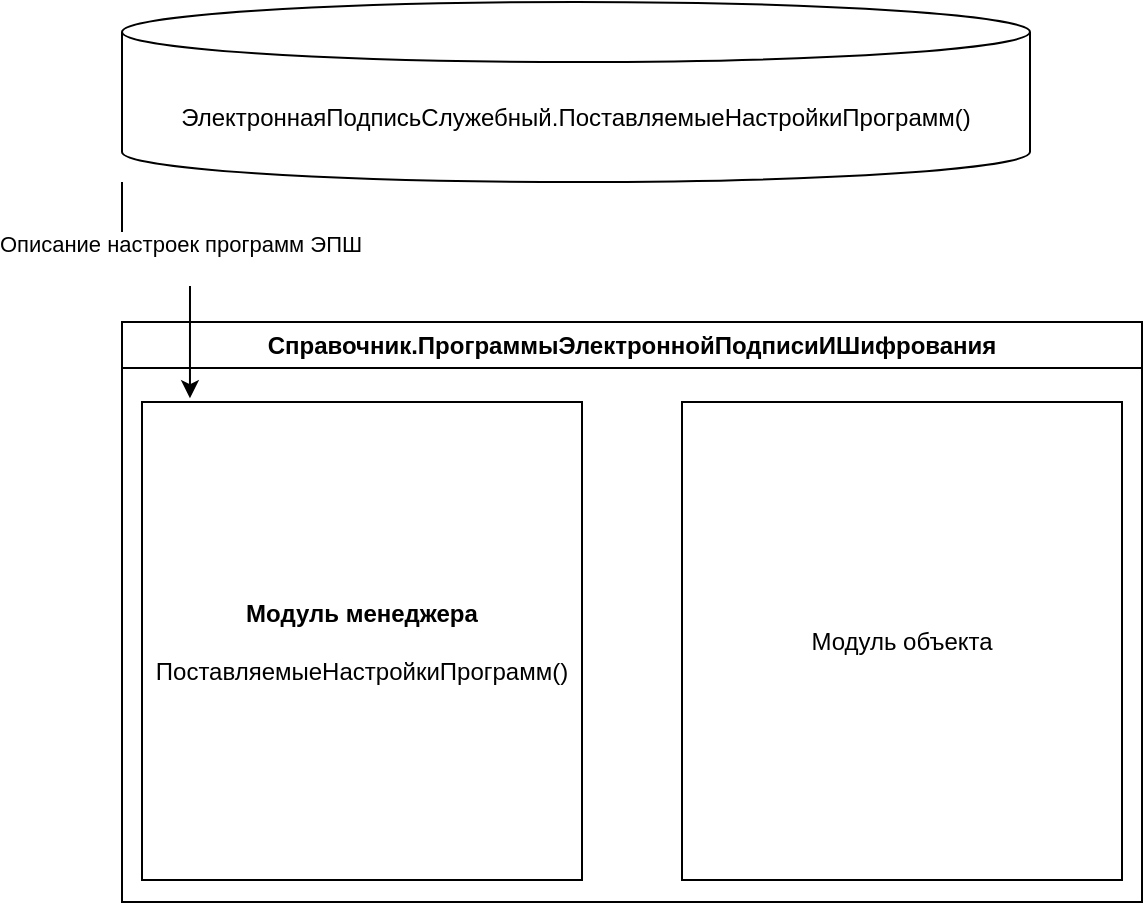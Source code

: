 <mxfile version="25.0.3">
  <diagram name="Страница — 1" id="0JWk6hds51MMgkaadTex">
    <mxGraphModel dx="2261" dy="791" grid="1" gridSize="10" guides="1" tooltips="1" connect="1" arrows="1" fold="1" page="1" pageScale="1" pageWidth="827" pageHeight="1169" math="0" shadow="0">
      <root>
        <mxCell id="0" />
        <mxCell id="1" parent="0" />
        <object label="ЭлектроннаяПодписьСлужебный.ПоставляемыеНастройкиПрограмм()" att_discription="содержит описание настроек программ эпш" placeholders="1" id="WQm0HKVgplRZhiTQNlDb-1">
          <mxCell style="shape=cylinder3;whiteSpace=wrap;html=1;boundedLbl=1;backgroundOutline=1;size=15;container=0;metaEdit=1;" vertex="1" parent="1">
            <mxGeometry x="40" y="20" width="454" height="90" as="geometry" />
          </mxCell>
        </object>
        <mxCell id="WQm0HKVgplRZhiTQNlDb-2" value="Справочник.ПрограммыЭлектроннойПодписиИШифрования" style="swimlane;whiteSpace=wrap;html=1;" vertex="1" parent="1">
          <mxGeometry x="40" y="180" width="510" height="290" as="geometry">
            <mxRectangle x="40" y="180" width="390" height="30" as="alternateBounds" />
          </mxGeometry>
        </mxCell>
        <mxCell id="WQm0HKVgplRZhiTQNlDb-6" value="Модуль объекта" style="whiteSpace=wrap;html=1;" vertex="1" parent="WQm0HKVgplRZhiTQNlDb-2">
          <mxGeometry x="280" y="40" width="220" height="239" as="geometry" />
        </mxCell>
        <mxCell id="WQm0HKVgplRZhiTQNlDb-3" style="edgeStyle=orthogonalEdgeStyle;rounded=0;orthogonalLoop=1;jettySize=auto;html=1;entryX=0.109;entryY=-0.008;entryDx=0;entryDy=0;entryPerimeter=0;" edge="1" parent="1" source="WQm0HKVgplRZhiTQNlDb-1" target="WQm0HKVgplRZhiTQNlDb-5">
          <mxGeometry relative="1" as="geometry">
            <Array as="points">
              <mxPoint x="40" y="140" />
              <mxPoint x="70" y="140" />
              <mxPoint x="70" y="150" />
              <mxPoint x="74" y="150" />
            </Array>
          </mxGeometry>
        </mxCell>
        <mxCell id="WQm0HKVgplRZhiTQNlDb-4" value="Описание настроек программ ЭПШ&lt;div&gt;&lt;br&gt;&lt;/div&gt;" style="edgeLabel;html=1;align=center;verticalAlign=middle;resizable=0;points=[];" vertex="1" connectable="0" parent="WQm0HKVgplRZhiTQNlDb-3">
          <mxGeometry x="-0.041" y="-1" relative="1" as="geometry">
            <mxPoint as="offset" />
          </mxGeometry>
        </mxCell>
        <mxCell id="WQm0HKVgplRZhiTQNlDb-5" value="&lt;b&gt;Модуль менеджера&lt;/b&gt;&lt;div&gt;&lt;b&gt;&lt;br&gt;&lt;/b&gt;&lt;div&gt;&amp;nbsp;ПоставляемыеНастройкиПрограмм()&amp;nbsp;&lt;br&gt;&lt;/div&gt;&lt;/div&gt;" style="whiteSpace=wrap;html=1;" vertex="1" parent="1">
          <mxGeometry x="50" y="220" width="220" height="239" as="geometry" />
        </mxCell>
      </root>
    </mxGraphModel>
  </diagram>
</mxfile>

